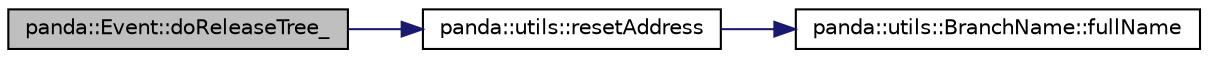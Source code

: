 digraph G
{
  edge [fontname="Helvetica",fontsize="10",labelfontname="Helvetica",labelfontsize="10"];
  node [fontname="Helvetica",fontsize="10",shape=record];
  rankdir=LR;
  Node1 [label="panda::Event::doReleaseTree_",height=0.2,width=0.4,color="black", fillcolor="grey75", style="filled" fontcolor="black"];
  Node1 -> Node2 [color="midnightblue",fontsize="10",style="solid"];
  Node2 [label="panda::utils::resetAddress",height=0.2,width=0.4,color="black", fillcolor="white", style="filled",URL="$namespacepanda_1_1utils.html#a82a8530e64fbdf917cf9b8659065f98b"];
  Node2 -> Node3 [color="midnightblue",fontsize="10",style="solid"];
  Node3 [label="panda::utils::BranchName::fullName",height=0.2,width=0.4,color="black", fillcolor="white", style="filled",URL="$classpanda_1_1utils_1_1BranchName.html#a13958ff4a9d554d2c057c600b4f70412",tooltip="Prepend the branch name with &lt;objName.&gt;."];
}
